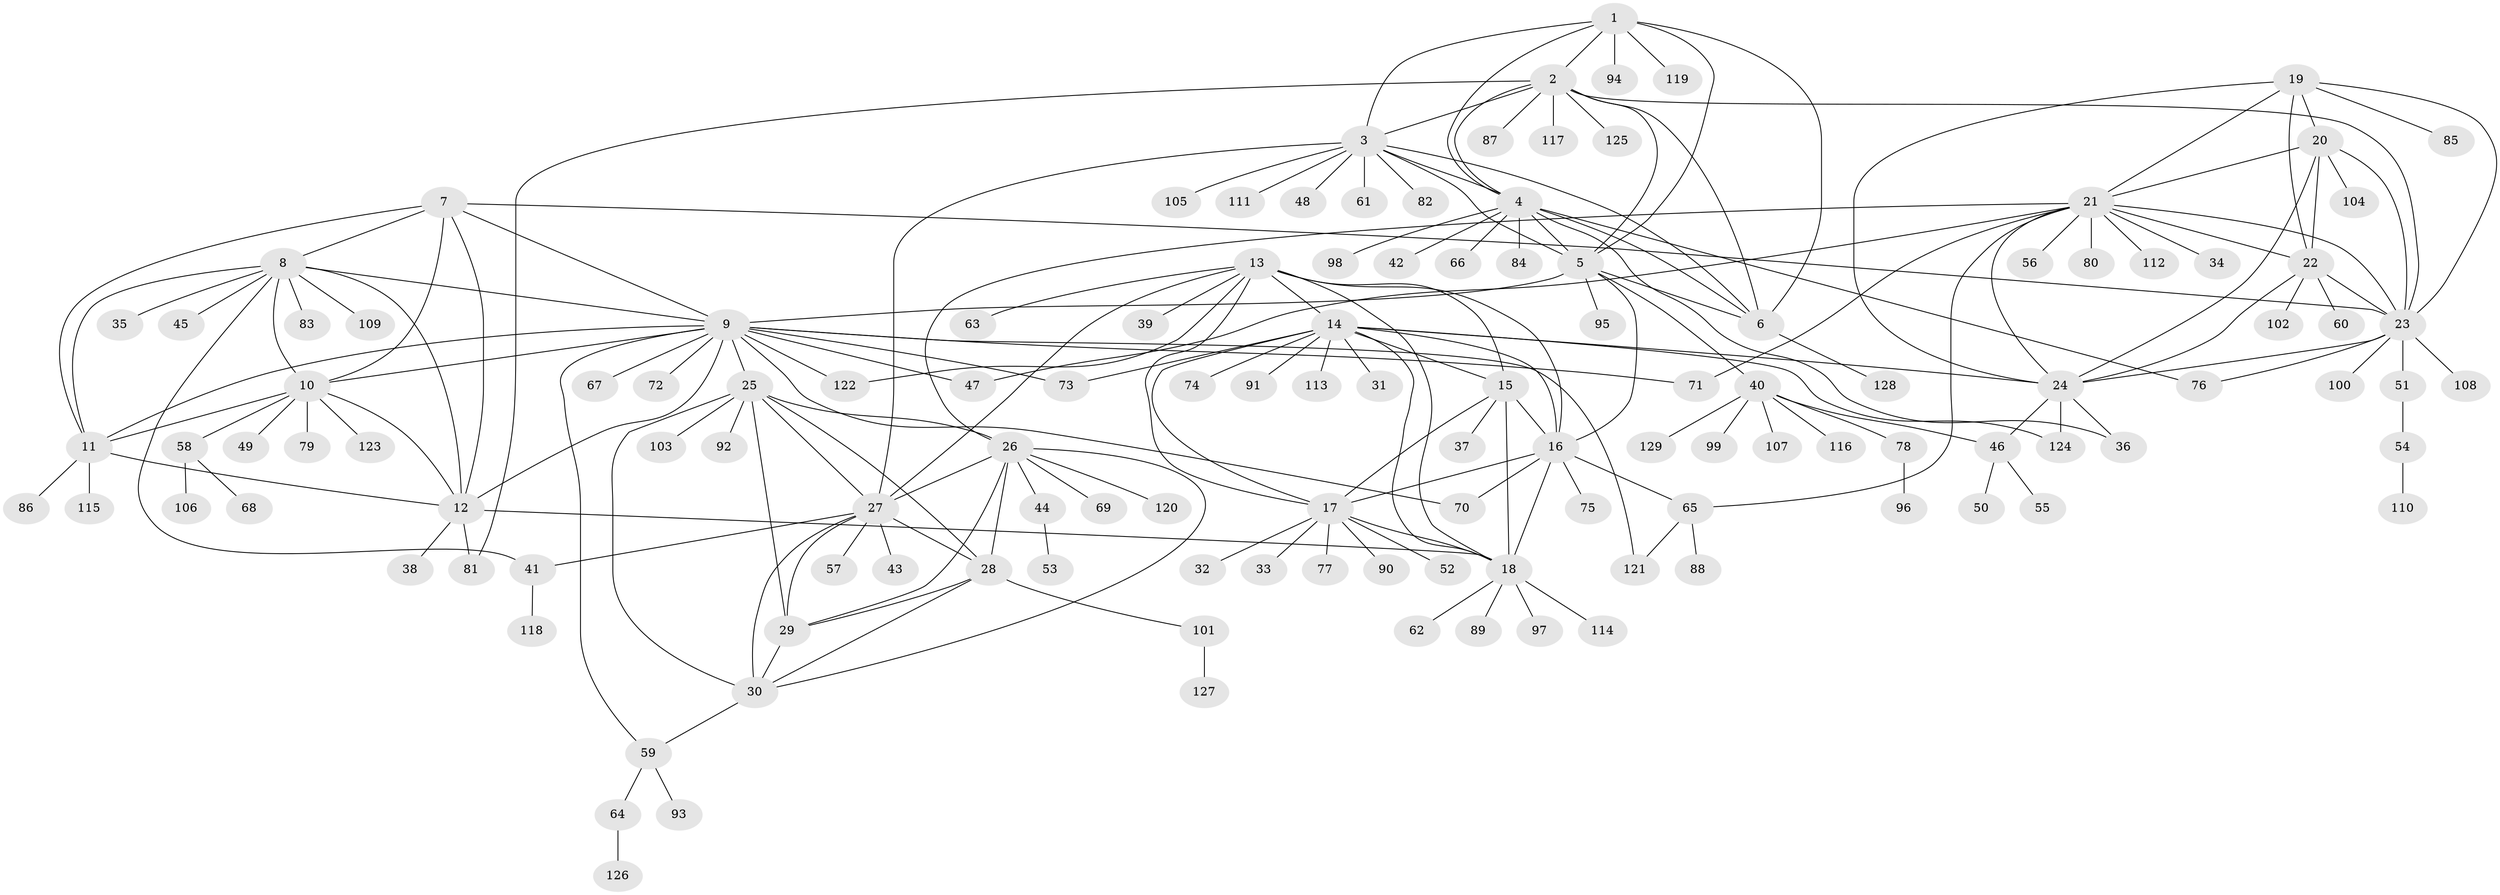 // coarse degree distribution, {6: 0.04950495049504951, 14: 0.009900990099009901, 8: 0.0594059405940594, 7: 0.019801980198019802, 9: 0.019801980198019802, 18: 0.009900990099009901, 15: 0.019801980198019802, 4: 0.019801980198019802, 12: 0.009900990099009901, 5: 0.019801980198019802, 1: 0.6138613861386139, 2: 0.12871287128712872, 3: 0.019801980198019802}
// Generated by graph-tools (version 1.1) at 2025/24/03/03/25 07:24:15]
// undirected, 129 vertices, 198 edges
graph export_dot {
graph [start="1"]
  node [color=gray90,style=filled];
  1;
  2;
  3;
  4;
  5;
  6;
  7;
  8;
  9;
  10;
  11;
  12;
  13;
  14;
  15;
  16;
  17;
  18;
  19;
  20;
  21;
  22;
  23;
  24;
  25;
  26;
  27;
  28;
  29;
  30;
  31;
  32;
  33;
  34;
  35;
  36;
  37;
  38;
  39;
  40;
  41;
  42;
  43;
  44;
  45;
  46;
  47;
  48;
  49;
  50;
  51;
  52;
  53;
  54;
  55;
  56;
  57;
  58;
  59;
  60;
  61;
  62;
  63;
  64;
  65;
  66;
  67;
  68;
  69;
  70;
  71;
  72;
  73;
  74;
  75;
  76;
  77;
  78;
  79;
  80;
  81;
  82;
  83;
  84;
  85;
  86;
  87;
  88;
  89;
  90;
  91;
  92;
  93;
  94;
  95;
  96;
  97;
  98;
  99;
  100;
  101;
  102;
  103;
  104;
  105;
  106;
  107;
  108;
  109;
  110;
  111;
  112;
  113;
  114;
  115;
  116;
  117;
  118;
  119;
  120;
  121;
  122;
  123;
  124;
  125;
  126;
  127;
  128;
  129;
  1 -- 2;
  1 -- 3;
  1 -- 4;
  1 -- 5;
  1 -- 6;
  1 -- 94;
  1 -- 119;
  2 -- 3;
  2 -- 4;
  2 -- 5;
  2 -- 6;
  2 -- 23;
  2 -- 81;
  2 -- 87;
  2 -- 117;
  2 -- 125;
  3 -- 4;
  3 -- 5;
  3 -- 6;
  3 -- 27;
  3 -- 48;
  3 -- 61;
  3 -- 82;
  3 -- 105;
  3 -- 111;
  4 -- 5;
  4 -- 6;
  4 -- 36;
  4 -- 42;
  4 -- 66;
  4 -- 76;
  4 -- 84;
  4 -- 98;
  5 -- 6;
  5 -- 9;
  5 -- 16;
  5 -- 40;
  5 -- 95;
  6 -- 128;
  7 -- 8;
  7 -- 9;
  7 -- 10;
  7 -- 11;
  7 -- 12;
  7 -- 23;
  8 -- 9;
  8 -- 10;
  8 -- 11;
  8 -- 12;
  8 -- 35;
  8 -- 41;
  8 -- 45;
  8 -- 83;
  8 -- 109;
  9 -- 10;
  9 -- 11;
  9 -- 12;
  9 -- 25;
  9 -- 47;
  9 -- 59;
  9 -- 67;
  9 -- 70;
  9 -- 71;
  9 -- 72;
  9 -- 73;
  9 -- 121;
  9 -- 122;
  10 -- 11;
  10 -- 12;
  10 -- 49;
  10 -- 58;
  10 -- 79;
  10 -- 123;
  11 -- 12;
  11 -- 86;
  11 -- 115;
  12 -- 18;
  12 -- 38;
  12 -- 81;
  13 -- 14;
  13 -- 15;
  13 -- 16;
  13 -- 17;
  13 -- 18;
  13 -- 27;
  13 -- 39;
  13 -- 63;
  13 -- 122;
  14 -- 15;
  14 -- 16;
  14 -- 17;
  14 -- 18;
  14 -- 24;
  14 -- 31;
  14 -- 73;
  14 -- 74;
  14 -- 91;
  14 -- 113;
  14 -- 124;
  15 -- 16;
  15 -- 17;
  15 -- 18;
  15 -- 37;
  16 -- 17;
  16 -- 18;
  16 -- 65;
  16 -- 70;
  16 -- 75;
  17 -- 18;
  17 -- 32;
  17 -- 33;
  17 -- 52;
  17 -- 77;
  17 -- 90;
  18 -- 62;
  18 -- 89;
  18 -- 97;
  18 -- 114;
  19 -- 20;
  19 -- 21;
  19 -- 22;
  19 -- 23;
  19 -- 24;
  19 -- 85;
  20 -- 21;
  20 -- 22;
  20 -- 23;
  20 -- 24;
  20 -- 104;
  21 -- 22;
  21 -- 23;
  21 -- 24;
  21 -- 26;
  21 -- 34;
  21 -- 47;
  21 -- 56;
  21 -- 65;
  21 -- 71;
  21 -- 80;
  21 -- 112;
  22 -- 23;
  22 -- 24;
  22 -- 60;
  22 -- 102;
  23 -- 24;
  23 -- 51;
  23 -- 76;
  23 -- 100;
  23 -- 108;
  24 -- 36;
  24 -- 46;
  24 -- 124;
  25 -- 26;
  25 -- 27;
  25 -- 28;
  25 -- 29;
  25 -- 30;
  25 -- 92;
  25 -- 103;
  26 -- 27;
  26 -- 28;
  26 -- 29;
  26 -- 30;
  26 -- 44;
  26 -- 69;
  26 -- 120;
  27 -- 28;
  27 -- 29;
  27 -- 30;
  27 -- 41;
  27 -- 43;
  27 -- 57;
  28 -- 29;
  28 -- 30;
  28 -- 101;
  29 -- 30;
  30 -- 59;
  40 -- 46;
  40 -- 78;
  40 -- 99;
  40 -- 107;
  40 -- 116;
  40 -- 129;
  41 -- 118;
  44 -- 53;
  46 -- 50;
  46 -- 55;
  51 -- 54;
  54 -- 110;
  58 -- 68;
  58 -- 106;
  59 -- 64;
  59 -- 93;
  64 -- 126;
  65 -- 88;
  65 -- 121;
  78 -- 96;
  101 -- 127;
}
